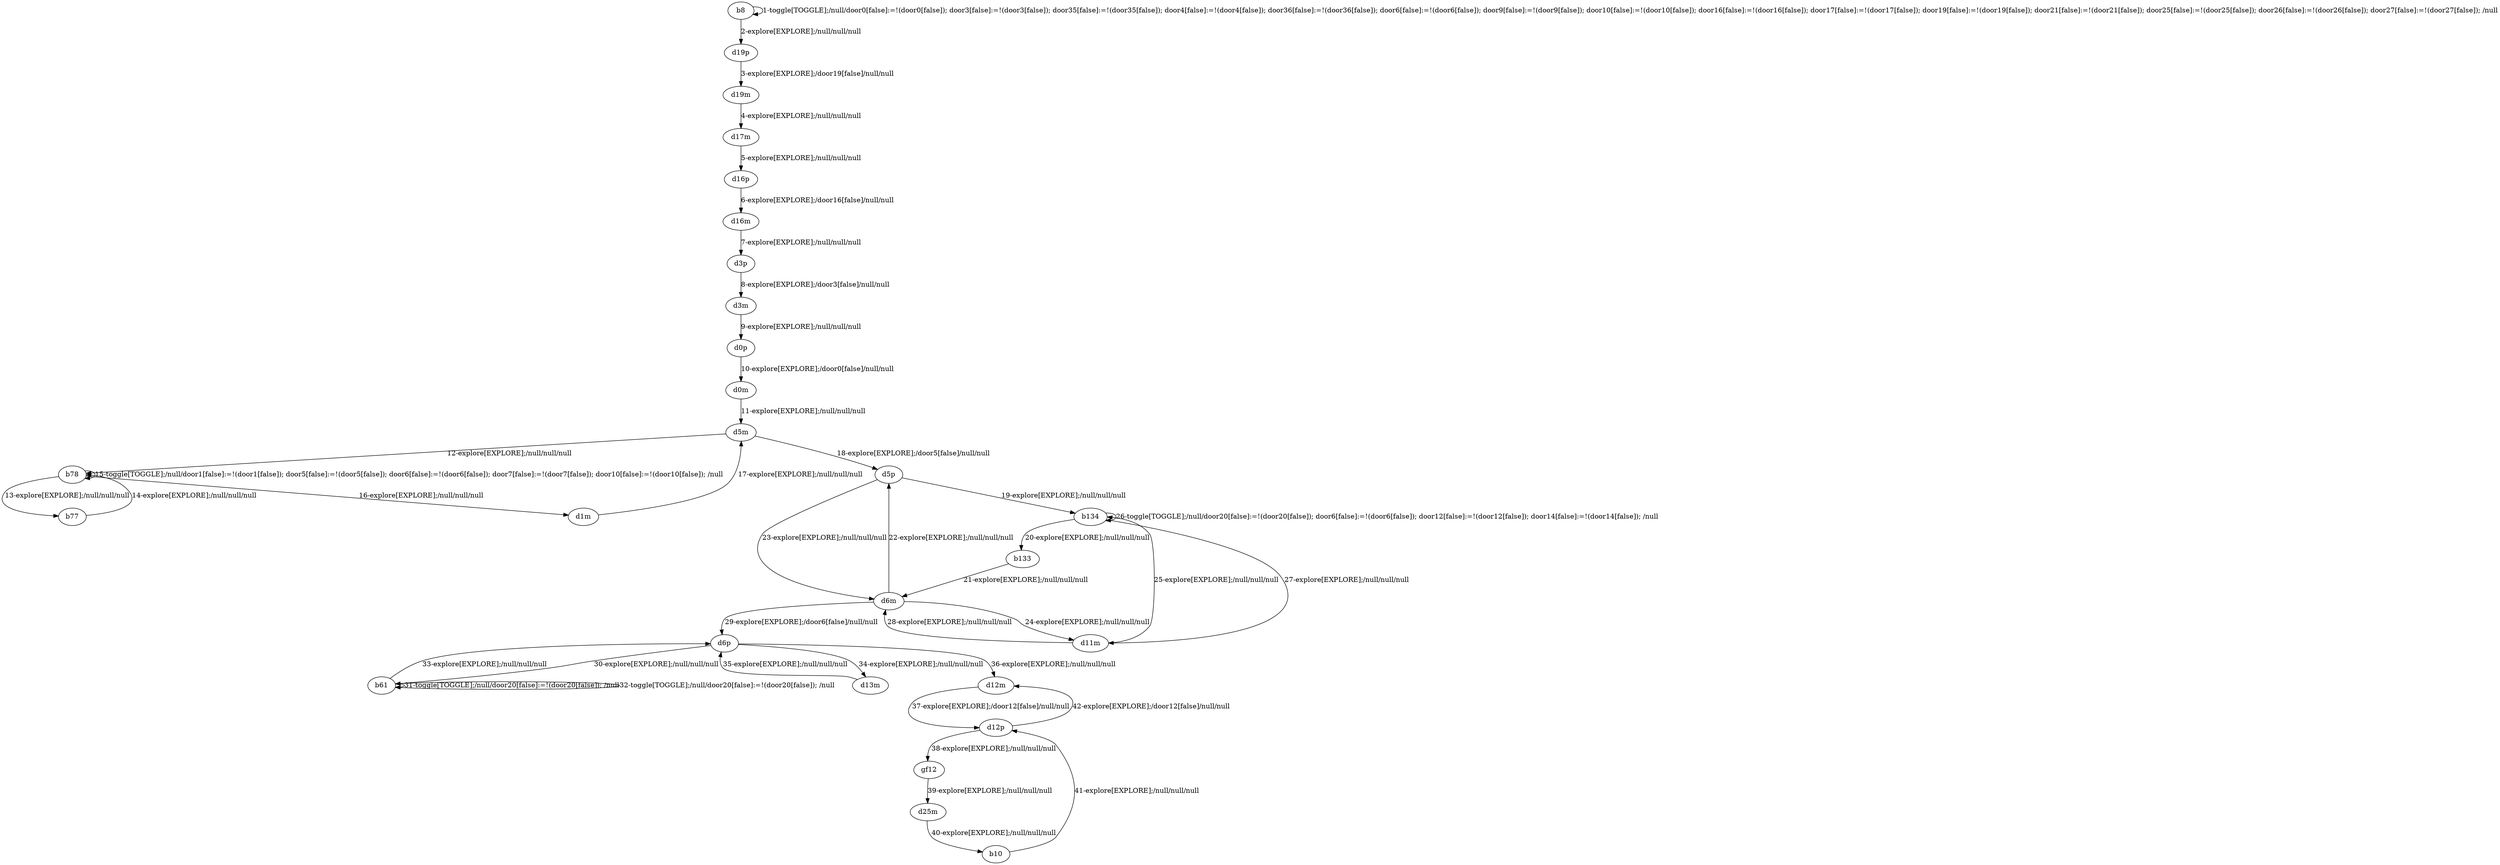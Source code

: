 # Total number of goals covered by this test: 2
# d12p --> d12m
# b10 --> d12p

digraph g {
"b8" -> "b8" [label = "1-toggle[TOGGLE];/null/door0[false]:=!(door0[false]); door3[false]:=!(door3[false]); door35[false]:=!(door35[false]); door4[false]:=!(door4[false]); door36[false]:=!(door36[false]); door6[false]:=!(door6[false]); door9[false]:=!(door9[false]); door10[false]:=!(door10[false]); door16[false]:=!(door16[false]); door17[false]:=!(door17[false]); door19[false]:=!(door19[false]); door21[false]:=!(door21[false]); door25[false]:=!(door25[false]); door26[false]:=!(door26[false]); door27[false]:=!(door27[false]); /null"];
"b8" -> "d19p" [label = "2-explore[EXPLORE];/null/null/null"];
"d19p" -> "d19m" [label = "3-explore[EXPLORE];/door19[false]/null/null"];
"d19m" -> "d17m" [label = "4-explore[EXPLORE];/null/null/null"];
"d17m" -> "d16p" [label = "5-explore[EXPLORE];/null/null/null"];
"d16p" -> "d16m" [label = "6-explore[EXPLORE];/door16[false]/null/null"];
"d16m" -> "d3p" [label = "7-explore[EXPLORE];/null/null/null"];
"d3p" -> "d3m" [label = "8-explore[EXPLORE];/door3[false]/null/null"];
"d3m" -> "d0p" [label = "9-explore[EXPLORE];/null/null/null"];
"d0p" -> "d0m" [label = "10-explore[EXPLORE];/door0[false]/null/null"];
"d0m" -> "d5m" [label = "11-explore[EXPLORE];/null/null/null"];
"d5m" -> "b78" [label = "12-explore[EXPLORE];/null/null/null"];
"b78" -> "b77" [label = "13-explore[EXPLORE];/null/null/null"];
"b77" -> "b78" [label = "14-explore[EXPLORE];/null/null/null"];
"b78" -> "b78" [label = "15-toggle[TOGGLE];/null/door1[false]:=!(door1[false]); door5[false]:=!(door5[false]); door6[false]:=!(door6[false]); door7[false]:=!(door7[false]); door10[false]:=!(door10[false]); /null"];
"b78" -> "d1m" [label = "16-explore[EXPLORE];/null/null/null"];
"d1m" -> "d5m" [label = "17-explore[EXPLORE];/null/null/null"];
"d5m" -> "d5p" [label = "18-explore[EXPLORE];/door5[false]/null/null"];
"d5p" -> "b134" [label = "19-explore[EXPLORE];/null/null/null"];
"b134" -> "b133" [label = "20-explore[EXPLORE];/null/null/null"];
"b133" -> "d6m" [label = "21-explore[EXPLORE];/null/null/null"];
"d6m" -> "d5p" [label = "22-explore[EXPLORE];/null/null/null"];
"d5p" -> "d6m" [label = "23-explore[EXPLORE];/null/null/null"];
"d6m" -> "d11m" [label = "24-explore[EXPLORE];/null/null/null"];
"d11m" -> "b134" [label = "25-explore[EXPLORE];/null/null/null"];
"b134" -> "b134" [label = "26-toggle[TOGGLE];/null/door20[false]:=!(door20[false]); door6[false]:=!(door6[false]); door12[false]:=!(door12[false]); door14[false]:=!(door14[false]); /null"];
"b134" -> "d11m" [label = "27-explore[EXPLORE];/null/null/null"];
"d11m" -> "d6m" [label = "28-explore[EXPLORE];/null/null/null"];
"d6m" -> "d6p" [label = "29-explore[EXPLORE];/door6[false]/null/null"];
"d6p" -> "b61" [label = "30-explore[EXPLORE];/null/null/null"];
"b61" -> "b61" [label = "31-toggle[TOGGLE];/null/door20[false]:=!(door20[false]); /null"];
"b61" -> "b61" [label = "32-toggle[TOGGLE];/null/door20[false]:=!(door20[false]); /null"];
"b61" -> "d6p" [label = "33-explore[EXPLORE];/null/null/null"];
"d6p" -> "d13m" [label = "34-explore[EXPLORE];/null/null/null"];
"d13m" -> "d6p" [label = "35-explore[EXPLORE];/null/null/null"];
"d6p" -> "d12m" [label = "36-explore[EXPLORE];/null/null/null"];
"d12m" -> "d12p" [label = "37-explore[EXPLORE];/door12[false]/null/null"];
"d12p" -> "gf12" [label = "38-explore[EXPLORE];/null/null/null"];
"gf12" -> "d25m" [label = "39-explore[EXPLORE];/null/null/null"];
"d25m" -> "b10" [label = "40-explore[EXPLORE];/null/null/null"];
"b10" -> "d12p" [label = "41-explore[EXPLORE];/null/null/null"];
"d12p" -> "d12m" [label = "42-explore[EXPLORE];/door12[false]/null/null"];
}